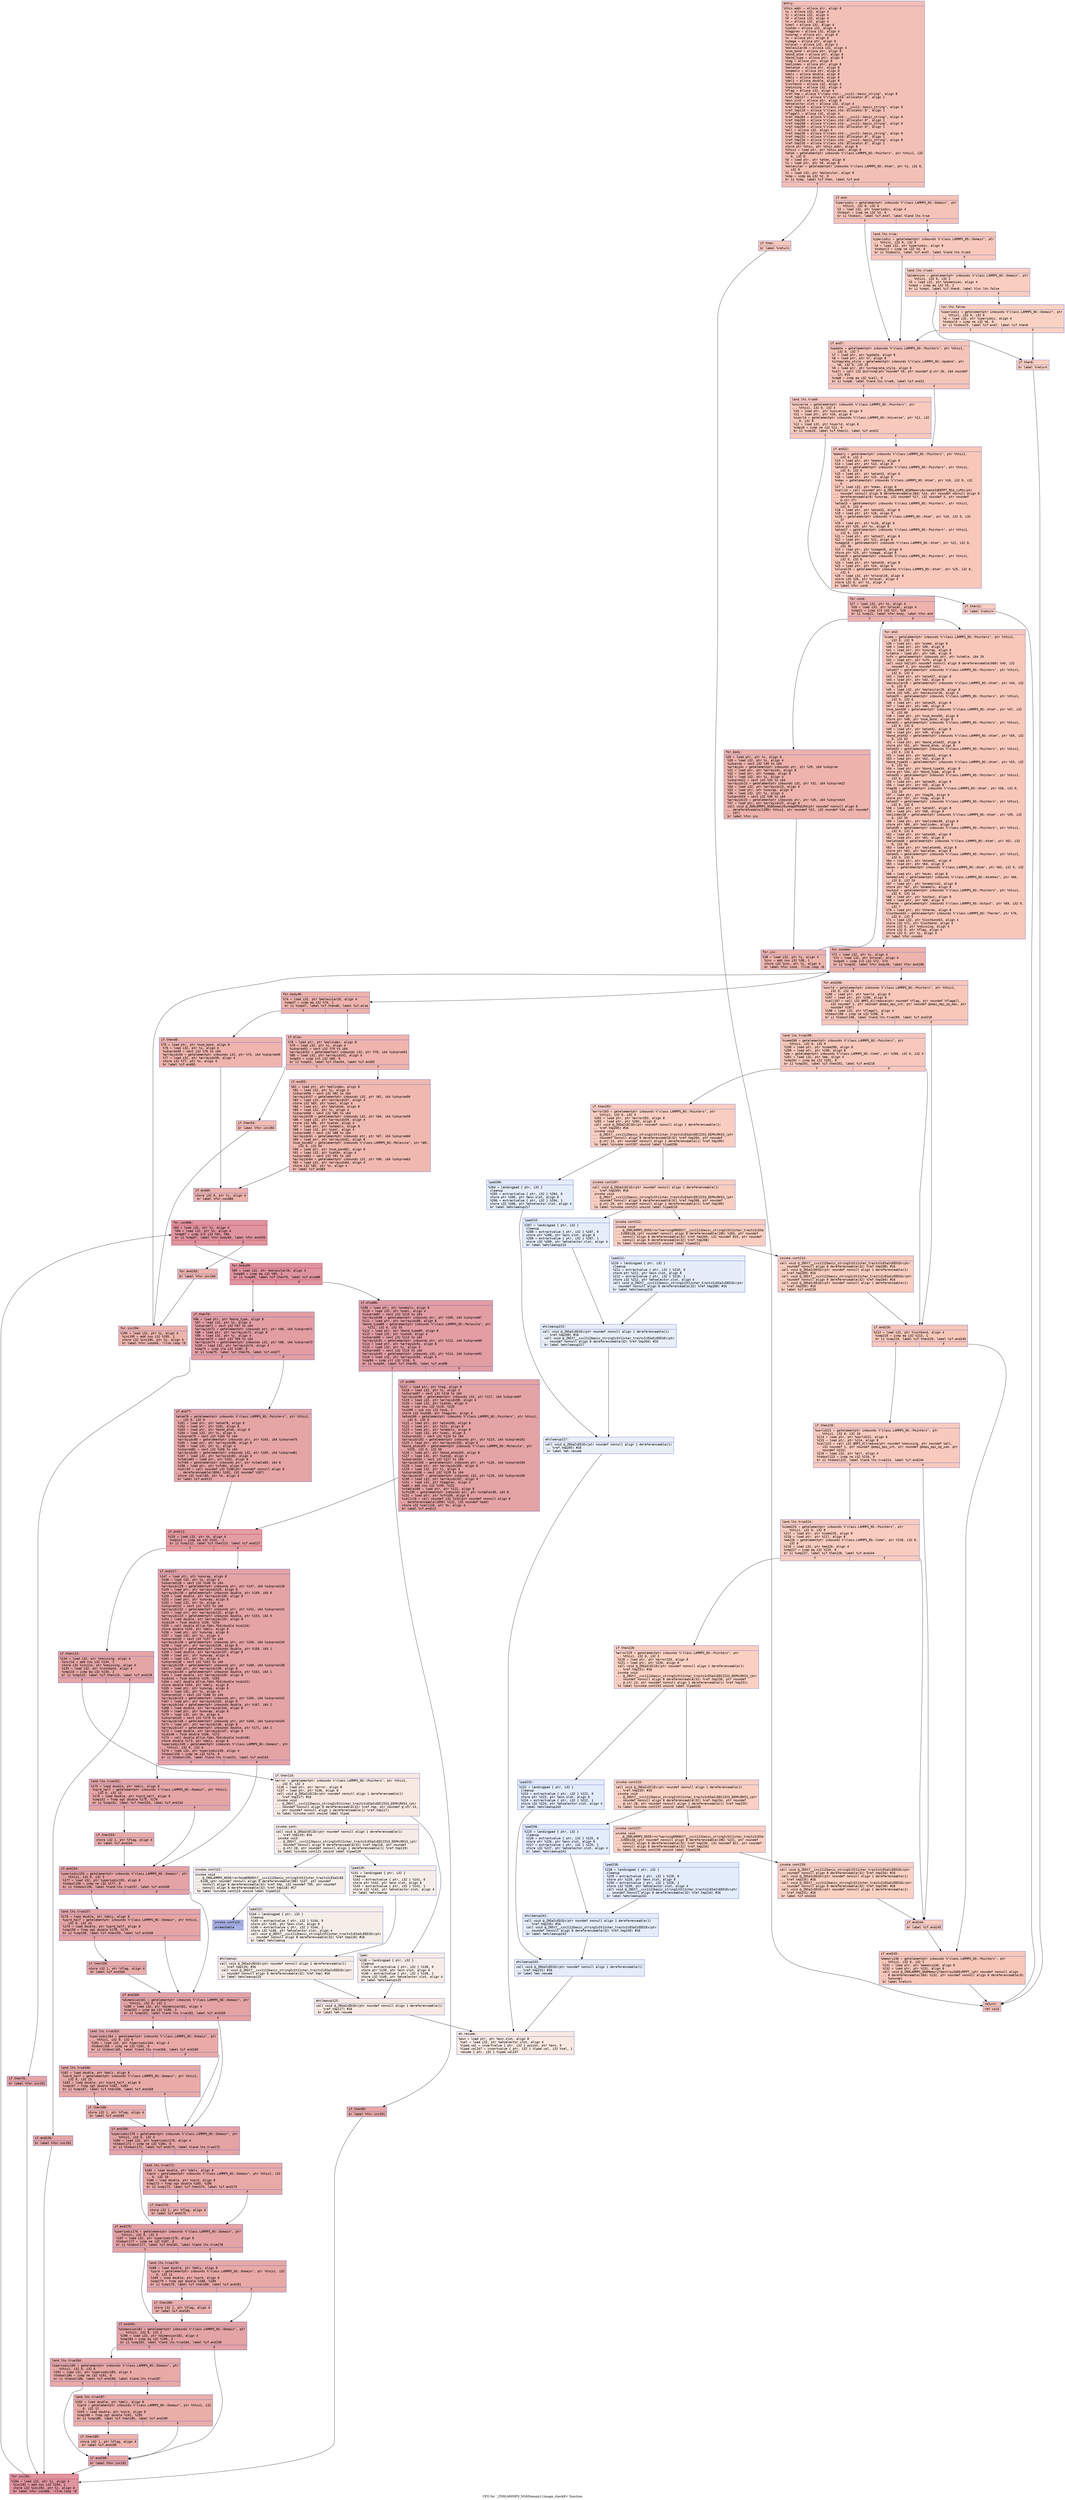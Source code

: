 digraph "CFG for '_ZN9LAMMPS_NS6Domain11image_checkEv' function" {
	label="CFG for '_ZN9LAMMPS_NS6Domain11image_checkEv' function";

	Node0x561837cc51f0 [shape=record,color="#3d50c3ff", style=filled, fillcolor="#e5705870" fontname="Courier",label="{entry:\l|  %this.addr = alloca ptr, align 8\l  %i = alloca i32, align 4\l  %j = alloca i32, align 4\l  %k = alloca i32, align 4\l  %n = alloca i32, align 4\l  %imol = alloca i32, align 4\l  %iatom = alloca i32, align 4\l  %tagprev = alloca i32, align 4\l  %unwrap = alloca ptr, align 8\l  %x = alloca ptr, align 8\l  %image = alloca ptr, align 8\l  %nlocal = alloca i32, align 4\l  %molecular26 = alloca i32, align 4\l  %num_bond = alloca ptr, align 8\l  %bond_atom = alloca ptr, align 8\l  %bond_type = alloca ptr, align 8\l  %tag = alloca ptr, align 8\l  %molindex = alloca ptr, align 8\l  %molatom = alloca ptr, align 8\l  %onemols = alloca ptr, align 8\l  %delx = alloca double, align 8\l  %dely = alloca double, align 8\l  %delz = alloca double, align 8\l  %lostbond = alloca i32, align 4\l  %nmissing = alloca i32, align 4\l  %flag = alloca i32, align 4\l  %ref.tmp = alloca %\"class.std::__cxx11::basic_string\", align 8\l  %ref.tmp117 = alloca %\"class.std::allocator.8\", align 1\l  %exn.slot = alloca ptr, align 8\l  %ehselector.slot = alloca i32, align 4\l  %ref.tmp118 = alloca %\"class.std::__cxx11::basic_string\", align 8\l  %ref.tmp119 = alloca %\"class.std::allocator.8\", align 1\l  %flagall = alloca i32, align 4\l  %ref.tmp204 = alloca %\"class.std::__cxx11::basic_string\", align 8\l  %ref.tmp205 = alloca %\"class.std::allocator.8\", align 1\l  %ref.tmp208 = alloca %\"class.std::__cxx11::basic_string\", align 8\l  %ref.tmp209 = alloca %\"class.std::allocator.8\", align 1\l  %all = alloca i32, align 4\l  %ref.tmp230 = alloca %\"class.std::__cxx11::basic_string\", align 8\l  %ref.tmp231 = alloca %\"class.std::allocator.8\", align 1\l  %ref.tmp234 = alloca %\"class.std::__cxx11::basic_string\", align 8\l  %ref.tmp235 = alloca %\"class.std::allocator.8\", align 1\l  store ptr %this, ptr %this.addr, align 8\l  %this1 = load ptr, ptr %this.addr, align 8\l  %atom = getelementptr inbounds %\"class.LAMMPS_NS::Pointers\", ptr %this1, i32\l... 0, i32 6\l  %0 = load ptr, ptr %atom, align 8\l  %1 = load ptr, ptr %0, align 8\l  %molecular = getelementptr inbounds %\"class.LAMMPS_NS::Atom\", ptr %1, i32 0,\l... i32 8\l  %2 = load i32, ptr %molecular, align 8\l  %cmp = icmp eq i32 %2, 0\l  br i1 %cmp, label %if.then, label %if.end\l|{<s0>T|<s1>F}}"];
	Node0x561837cc51f0:s0 -> Node0x561837cc8000[tooltip="entry -> if.then\nProbability 37.50%" ];
	Node0x561837cc51f0:s1 -> Node0x561837cc6c70[tooltip="entry -> if.end\nProbability 62.50%" ];
	Node0x561837cc8000 [shape=record,color="#3d50c3ff", style=filled, fillcolor="#ec7f6370" fontname="Courier",label="{if.then:\l|  br label %return\l}"];
	Node0x561837cc8000 -> Node0x561837cc6d90[tooltip="if.then -> return\nProbability 100.00%" ];
	Node0x561837cc6c70 [shape=record,color="#3d50c3ff", style=filled, fillcolor="#e97a5f70" fontname="Courier",label="{if.end:\l|  %xperiodic = getelementptr inbounds %\"class.LAMMPS_NS::Domain\", ptr\l... %this1, i32 0, i32 4\l  %3 = load i32, ptr %xperiodic, align 4\l  %tobool = icmp ne i32 %3, 0\l  br i1 %tobool, label %if.end7, label %land.lhs.true\l|{<s0>T|<s1>F}}"];
	Node0x561837cc6c70:s0 -> Node0x561837cc87a0[tooltip="if.end -> if.end7\nProbability 62.50%" ];
	Node0x561837cc6c70:s1 -> Node0x561837cc8810[tooltip="if.end -> land.lhs.true\nProbability 37.50%" ];
	Node0x561837cc8810 [shape=record,color="#3d50c3ff", style=filled, fillcolor="#ed836670" fontname="Courier",label="{land.lhs.true:\l|  %yperiodic = getelementptr inbounds %\"class.LAMMPS_NS::Domain\", ptr\l... %this1, i32 0, i32 5\l  %4 = load i32, ptr %yperiodic, align 8\l  %tobool2 = icmp ne i32 %4, 0\l  br i1 %tobool2, label %if.end7, label %land.lhs.true3\l|{<s0>T|<s1>F}}"];
	Node0x561837cc8810:s0 -> Node0x561837cc87a0[tooltip="land.lhs.true -> if.end7\nProbability 62.50%" ];
	Node0x561837cc8810:s1 -> Node0x561837cc8b60[tooltip="land.lhs.true -> land.lhs.true3\nProbability 37.50%" ];
	Node0x561837cc8b60 [shape=record,color="#3d50c3ff", style=filled, fillcolor="#f2907270" fontname="Courier",label="{land.lhs.true3:\l|  %dimension = getelementptr inbounds %\"class.LAMMPS_NS::Domain\", ptr\l... %this1, i32 0, i32 2\l  %5 = load i32, ptr %dimension, align 4\l  %cmp4 = icmp eq i32 %5, 2\l  br i1 %cmp4, label %if.then6, label %lor.lhs.false\l|{<s0>T|<s1>F}}"];
	Node0x561837cc8b60:s0 -> Node0x561837cc8eb0[tooltip="land.lhs.true3 -> if.then6\nProbability 50.00%" ];
	Node0x561837cc8b60:s1 -> Node0x561837cc8f30[tooltip="land.lhs.true3 -> lor.lhs.false\nProbability 50.00%" ];
	Node0x561837cc8f30 [shape=record,color="#3d50c3ff", style=filled, fillcolor="#f4987a70" fontname="Courier",label="{lor.lhs.false:\l|  %zperiodic = getelementptr inbounds %\"class.LAMMPS_NS::Domain\", ptr\l... %this1, i32 0, i32 6\l  %6 = load i32, ptr %zperiodic, align 4\l  %tobool5 = icmp ne i32 %6, 0\l  br i1 %tobool5, label %if.end7, label %if.then6\l|{<s0>T|<s1>F}}"];
	Node0x561837cc8f30:s0 -> Node0x561837cc87a0[tooltip="lor.lhs.false -> if.end7\nProbability 62.50%" ];
	Node0x561837cc8f30:s1 -> Node0x561837cc8eb0[tooltip="lor.lhs.false -> if.then6\nProbability 37.50%" ];
	Node0x561837cc8eb0 [shape=record,color="#3d50c3ff", style=filled, fillcolor="#f3947570" fontname="Courier",label="{if.then6:\l|  br label %return\l}"];
	Node0x561837cc8eb0 -> Node0x561837cc6d90[tooltip="if.then6 -> return\nProbability 100.00%" ];
	Node0x561837cc87a0 [shape=record,color="#3d50c3ff", style=filled, fillcolor="#e97a5f70" fontname="Courier",label="{if.end7:\l|  %update = getelementptr inbounds %\"class.LAMMPS_NS::Pointers\", ptr %this1,\l... i32 0, i32 7\l  %7 = load ptr, ptr %update, align 8\l  %8 = load ptr, ptr %7, align 8\l  %integrate_style = getelementptr inbounds %\"class.LAMMPS_NS::Update\", ptr\l... %8, i32 0, i32 25\l  %9 = load ptr, ptr %integrate_style, align 8\l  %call = call i32 @strncmp(ptr noundef %9, ptr noundef @.str.26, i64 noundef\l... 12) #15\l  %cmp8 = icmp eq i32 %call, 0\l  br i1 %cmp8, label %land.lhs.true9, label %if.end12\l|{<s0>T|<s1>F}}"];
	Node0x561837cc87a0:s0 -> Node0x561837cc9910[tooltip="if.end7 -> land.lhs.true9\nProbability 37.50%" ];
	Node0x561837cc87a0:s1 -> Node0x561837cc9960[tooltip="if.end7 -> if.end12\nProbability 62.50%" ];
	Node0x561837cc9910 [shape=record,color="#3d50c3ff", style=filled, fillcolor="#ef886b70" fontname="Courier",label="{land.lhs.true9:\l|  %universe = getelementptr inbounds %\"class.LAMMPS_NS::Pointers\", ptr\l... %this1, i32 0, i32 4\l  %10 = load ptr, ptr %universe, align 8\l  %11 = load ptr, ptr %10, align 8\l  %iworld = getelementptr inbounds %\"class.LAMMPS_NS::Universe\", ptr %11, i32\l... 0, i32 8\l  %12 = load i32, ptr %iworld, align 8\l  %cmp10 = icmp ne i32 %12, 0\l  br i1 %cmp10, label %if.then11, label %if.end12\l|{<s0>T|<s1>F}}"];
	Node0x561837cc9910:s0 -> Node0x561837cc9e90[tooltip="land.lhs.true9 -> if.then11\nProbability 62.50%" ];
	Node0x561837cc9910:s1 -> Node0x561837cc9960[tooltip="land.lhs.true9 -> if.end12\nProbability 37.50%" ];
	Node0x561837cc9e90 [shape=record,color="#3d50c3ff", style=filled, fillcolor="#f08b6e70" fontname="Courier",label="{if.then11:\l|  br label %return\l}"];
	Node0x561837cc9e90 -> Node0x561837cc6d90[tooltip="if.then11 -> return\nProbability 100.00%" ];
	Node0x561837cc9960 [shape=record,color="#3d50c3ff", style=filled, fillcolor="#ec7f6370" fontname="Courier",label="{if.end12:\l|  %memory = getelementptr inbounds %\"class.LAMMPS_NS::Pointers\", ptr %this1,\l... i32 0, i32 2\l  %13 = load ptr, ptr %memory, align 8\l  %14 = load ptr, ptr %13, align 8\l  %atom13 = getelementptr inbounds %\"class.LAMMPS_NS::Pointers\", ptr %this1,\l... i32 0, i32 6\l  %15 = load ptr, ptr %atom13, align 8\l  %16 = load ptr, ptr %15, align 8\l  %nmax = getelementptr inbounds %\"class.LAMMPS_NS::Atom\", ptr %16, i32 0, i32\l... 6\l  %17 = load i32, ptr %nmax, align 8\l  %call14 = call noundef ptr @_ZN9LAMMPS_NS6Memory6createIdEEPPT_RS4_iiPKc(ptr\l... noundef nonnull align 8 dereferenceable(184) %14, ptr noundef nonnull align 8\l... dereferenceable(8) %unwrap, i32 noundef %17, i32 noundef 3, ptr noundef\l... @.str.27)\l  %atom15 = getelementptr inbounds %\"class.LAMMPS_NS::Pointers\", ptr %this1,\l... i32 0, i32 6\l  %18 = load ptr, ptr %atom15, align 8\l  %19 = load ptr, ptr %18, align 8\l  %x16 = getelementptr inbounds %\"class.LAMMPS_NS::Atom\", ptr %19, i32 0, i32\l... 37\l  %20 = load ptr, ptr %x16, align 8\l  store ptr %20, ptr %x, align 8\l  %atom17 = getelementptr inbounds %\"class.LAMMPS_NS::Pointers\", ptr %this1,\l... i32 0, i32 6\l  %21 = load ptr, ptr %atom17, align 8\l  %22 = load ptr, ptr %21, align 8\l  %image18 = getelementptr inbounds %\"class.LAMMPS_NS::Atom\", ptr %22, i32 0,\l... i32 36\l  %23 = load ptr, ptr %image18, align 8\l  store ptr %23, ptr %image, align 8\l  %atom19 = getelementptr inbounds %\"class.LAMMPS_NS::Pointers\", ptr %this1,\l... i32 0, i32 6\l  %24 = load ptr, ptr %atom19, align 8\l  %25 = load ptr, ptr %24, align 8\l  %nlocal20 = getelementptr inbounds %\"class.LAMMPS_NS::Atom\", ptr %25, i32 0,\l... i32 4\l  %26 = load i32, ptr %nlocal20, align 8\l  store i32 %26, ptr %nlocal, align 4\l  store i32 0, ptr %i, align 4\l  br label %for.cond\l}"];
	Node0x561837cc9960 -> Node0x561837ccb430[tooltip="if.end12 -> for.cond\nProbability 100.00%" ];
	Node0x561837ccb430 [shape=record,color="#3d50c3ff", style=filled, fillcolor="#d6524470" fontname="Courier",label="{for.cond:\l|  %27 = load i32, ptr %i, align 4\l  %28 = load i32, ptr %nlocal, align 4\l  %cmp21 = icmp slt i32 %27, %28\l  br i1 %cmp21, label %for.body, label %for.end\l|{<s0>T|<s1>F}}"];
	Node0x561837ccb430:s0 -> Node0x561837ccb6d0[tooltip="for.cond -> for.body\nProbability 96.88%" ];
	Node0x561837ccb430:s1 -> Node0x561837ccb750[tooltip="for.cond -> for.end\nProbability 3.12%" ];
	Node0x561837ccb6d0 [shape=record,color="#3d50c3ff", style=filled, fillcolor="#d6524470" fontname="Courier",label="{for.body:\l|  %29 = load ptr, ptr %x, align 8\l  %30 = load i32, ptr %i, align 4\l  %idxprom = sext i32 %30 to i64\l  %arrayidx = getelementptr inbounds ptr, ptr %29, i64 %idxprom\l  %31 = load ptr, ptr %arrayidx, align 8\l  %32 = load ptr, ptr %image, align 8\l  %33 = load i32, ptr %i, align 4\l  %idxprom22 = sext i32 %33 to i64\l  %arrayidx23 = getelementptr inbounds i32, ptr %32, i64 %idxprom22\l  %34 = load i32, ptr %arrayidx23, align 4\l  %35 = load ptr, ptr %unwrap, align 8\l  %36 = load i32, ptr %i, align 4\l  %idxprom24 = sext i32 %36 to i64\l  %arrayidx25 = getelementptr inbounds ptr, ptr %35, i64 %idxprom24\l  %37 = load ptr, ptr %arrayidx25, align 8\l  call void @_ZN9LAMMPS_NS6Domain5unmapEPKdiPd(ptr noundef nonnull align 8\l... dereferenceable(1200) %this1, ptr noundef %31, i32 noundef %34, ptr noundef\l... %37)\l  br label %for.inc\l}"];
	Node0x561837ccb6d0 -> Node0x561837ccc3a0[tooltip="for.body -> for.inc\nProbability 100.00%" ];
	Node0x561837ccc3a0 [shape=record,color="#3d50c3ff", style=filled, fillcolor="#d6524470" fontname="Courier",label="{for.inc:\l|  %38 = load i32, ptr %i, align 4\l  %inc = add nsw i32 %38, 1\l  store i32 %inc, ptr %i, align 4\l  br label %for.cond, !llvm.loop !6\l}"];
	Node0x561837ccc3a0 -> Node0x561837ccb430[tooltip="for.inc -> for.cond\nProbability 100.00%" ];
	Node0x561837ccb750 [shape=record,color="#3d50c3ff", style=filled, fillcolor="#ec7f6370" fontname="Courier",label="{for.end:\l|  %comm = getelementptr inbounds %\"class.LAMMPS_NS::Pointers\", ptr %this1,\l... i32 0, i32 9\l  %39 = load ptr, ptr %comm, align 8\l  %40 = load ptr, ptr %39, align 8\l  %41 = load ptr, ptr %unwrap, align 8\l  %vtable = load ptr, ptr %40, align 8\l  %vfn = getelementptr inbounds ptr, ptr %vtable, i64 20\l  %42 = load ptr, ptr %vfn, align 8\l  call void %42(ptr noundef nonnull align 8 dereferenceable(600) %40, i32\l... noundef 3, ptr noundef %41)\l  %atom27 = getelementptr inbounds %\"class.LAMMPS_NS::Pointers\", ptr %this1,\l... i32 0, i32 6\l  %43 = load ptr, ptr %atom27, align 8\l  %44 = load ptr, ptr %43, align 8\l  %molecular28 = getelementptr inbounds %\"class.LAMMPS_NS::Atom\", ptr %44, i32\l... 0, i32 8\l  %45 = load i32, ptr %molecular28, align 8\l  store i32 %45, ptr %molecular26, align 4\l  %atom29 = getelementptr inbounds %\"class.LAMMPS_NS::Pointers\", ptr %this1,\l... i32 0, i32 6\l  %46 = load ptr, ptr %atom29, align 8\l  %47 = load ptr, ptr %46, align 8\l  %num_bond30 = getelementptr inbounds %\"class.LAMMPS_NS::Atom\", ptr %47, i32\l... 0, i32 60\l  %48 = load ptr, ptr %num_bond30, align 8\l  store ptr %48, ptr %num_bond, align 8\l  %atom31 = getelementptr inbounds %\"class.LAMMPS_NS::Pointers\", ptr %this1,\l... i32 0, i32 6\l  %49 = load ptr, ptr %atom31, align 8\l  %50 = load ptr, ptr %49, align 8\l  %bond_atom32 = getelementptr inbounds %\"class.LAMMPS_NS::Atom\", ptr %50, i32\l... 0, i32 62\l  %51 = load ptr, ptr %bond_atom32, align 8\l  store ptr %51, ptr %bond_atom, align 8\l  %atom33 = getelementptr inbounds %\"class.LAMMPS_NS::Pointers\", ptr %this1,\l... i32 0, i32 6\l  %52 = load ptr, ptr %atom33, align 8\l  %53 = load ptr, ptr %52, align 8\l  %bond_type34 = getelementptr inbounds %\"class.LAMMPS_NS::Atom\", ptr %53, i32\l... 0, i32 61\l  %54 = load ptr, ptr %bond_type34, align 8\l  store ptr %54, ptr %bond_type, align 8\l  %atom35 = getelementptr inbounds %\"class.LAMMPS_NS::Pointers\", ptr %this1,\l... i32 0, i32 6\l  %55 = load ptr, ptr %atom35, align 8\l  %56 = load ptr, ptr %55, align 8\l  %tag36 = getelementptr inbounds %\"class.LAMMPS_NS::Atom\", ptr %56, i32 0,\l... i32 33\l  %57 = load ptr, ptr %tag36, align 8\l  store ptr %57, ptr %tag, align 8\l  %atom37 = getelementptr inbounds %\"class.LAMMPS_NS::Pointers\", ptr %this1,\l... i32 0, i32 6\l  %58 = load ptr, ptr %atom37, align 8\l  %59 = load ptr, ptr %58, align 8\l  %molindex38 = getelementptr inbounds %\"class.LAMMPS_NS::Atom\", ptr %59, i32\l... 0, i32 55\l  %60 = load ptr, ptr %molindex38, align 8\l  store ptr %60, ptr %molindex, align 8\l  %atom39 = getelementptr inbounds %\"class.LAMMPS_NS::Pointers\", ptr %this1,\l... i32 0, i32 6\l  %61 = load ptr, ptr %atom39, align 8\l  %62 = load ptr, ptr %61, align 8\l  %molatom40 = getelementptr inbounds %\"class.LAMMPS_NS::Atom\", ptr %62, i32\l... 0, i32 56\l  %63 = load ptr, ptr %molatom40, align 8\l  store ptr %63, ptr %molatom, align 8\l  %atom41 = getelementptr inbounds %\"class.LAMMPS_NS::Pointers\", ptr %this1,\l... i32 0, i32 6\l  %64 = load ptr, ptr %atom41, align 8\l  %65 = load ptr, ptr %64, align 8\l  %avec = getelementptr inbounds %\"class.LAMMPS_NS::Atom\", ptr %65, i32 0, i32\l... 2\l  %66 = load ptr, ptr %avec, align 8\l  %onemols42 = getelementptr inbounds %\"class.LAMMPS_NS::AtomVec\", ptr %66,\l... i32 0, i32 24\l  %67 = load ptr, ptr %onemols42, align 8\l  store ptr %67, ptr %onemols, align 8\l  %output = getelementptr inbounds %\"class.LAMMPS_NS::Pointers\", ptr %this1,\l... i32 0, i32 14\l  %68 = load ptr, ptr %output, align 8\l  %69 = load ptr, ptr %68, align 8\l  %thermo = getelementptr inbounds %\"class.LAMMPS_NS::Output\", ptr %69, i32 0,\l... i32 7\l  %70 = load ptr, ptr %thermo, align 8\l  %lostbond43 = getelementptr inbounds %\"class.LAMMPS_NS::Thermo\", ptr %70,\l... i32 0, i32 5\l  %71 = load i32, ptr %lostbond43, align 4\l  store i32 %71, ptr %lostbond, align 4\l  store i32 0, ptr %nmissing, align 4\l  store i32 0, ptr %flag, align 4\l  store i32 0, ptr %i, align 4\l  br label %for.cond44\l}"];
	Node0x561837ccb750 -> Node0x561837cd0360[tooltip="for.end -> for.cond44\nProbability 100.00%" ];
	Node0x561837cd0360 [shape=record,color="#3d50c3ff", style=filled, fillcolor="#d6524470" fontname="Courier",label="{for.cond44:\l|  %72 = load i32, ptr %i, align 4\l  %73 = load i32, ptr %nlocal, align 4\l  %cmp45 = icmp slt i32 %72, %73\l  br i1 %cmp45, label %for.body46, label %for.end196\l|{<s0>T|<s1>F}}"];
	Node0x561837cd0360:s0 -> Node0x561837cd0600[tooltip="for.cond44 -> for.body46\nProbability 96.88%" ];
	Node0x561837cd0360:s1 -> Node0x561837cd0680[tooltip="for.cond44 -> for.end196\nProbability 3.12%" ];
	Node0x561837cd0600 [shape=record,color="#3d50c3ff", style=filled, fillcolor="#d6524470" fontname="Courier",label="{for.body46:\l|  %74 = load i32, ptr %molecular26, align 4\l  %cmp47 = icmp eq i32 %74, 1\l  br i1 %cmp47, label %if.then48, label %if.else\l|{<s0>T|<s1>F}}"];
	Node0x561837cd0600:s0 -> Node0x561837cd0940[tooltip="for.body46 -> if.then48\nProbability 50.00%" ];
	Node0x561837cd0600:s1 -> Node0x561837cd09c0[tooltip="for.body46 -> if.else\nProbability 50.00%" ];
	Node0x561837cd0940 [shape=record,color="#3d50c3ff", style=filled, fillcolor="#d8564670" fontname="Courier",label="{if.then48:\l|  %75 = load ptr, ptr %num_bond, align 8\l  %76 = load i32, ptr %i, align 4\l  %idxprom49 = sext i32 %76 to i64\l  %arrayidx50 = getelementptr inbounds i32, ptr %75, i64 %idxprom49\l  %77 = load i32, ptr %arrayidx50, align 4\l  store i32 %77, ptr %n, align 4\l  br label %if.end65\l}"];
	Node0x561837cd0940 -> Node0x561837cd0ed0[tooltip="if.then48 -> if.end65\nProbability 100.00%" ];
	Node0x561837cd09c0 [shape=record,color="#3d50c3ff", style=filled, fillcolor="#d8564670" fontname="Courier",label="{if.else:\l|  %78 = load ptr, ptr %molindex, align 8\l  %79 = load i32, ptr %i, align 4\l  %idxprom51 = sext i32 %79 to i64\l  %arrayidx52 = getelementptr inbounds i32, ptr %78, i64 %idxprom51\l  %80 = load i32, ptr %arrayidx52, align 4\l  %cmp53 = icmp slt i32 %80, 0\l  br i1 %cmp53, label %if.then54, label %if.end55\l|{<s0>T|<s1>F}}"];
	Node0x561837cd09c0:s0 -> Node0x561837cd1360[tooltip="if.else -> if.then54\nProbability 37.50%" ];
	Node0x561837cd09c0:s1 -> Node0x561837cd13e0[tooltip="if.else -> if.end55\nProbability 62.50%" ];
	Node0x561837cd1360 [shape=record,color="#3d50c3ff", style=filled, fillcolor="#e1675170" fontname="Courier",label="{if.then54:\l|  br label %for.inc194\l}"];
	Node0x561837cd1360 -> Node0x561837cd1570[tooltip="if.then54 -> for.inc194\nProbability 100.00%" ];
	Node0x561837cd13e0 [shape=record,color="#3d50c3ff", style=filled, fillcolor="#de614d70" fontname="Courier",label="{if.end55:\l|  %81 = load ptr, ptr %molindex, align 8\l  %82 = load i32, ptr %i, align 4\l  %idxprom56 = sext i32 %82 to i64\l  %arrayidx57 = getelementptr inbounds i32, ptr %81, i64 %idxprom56\l  %83 = load i32, ptr %arrayidx57, align 4\l  store i32 %83, ptr %imol, align 4\l  %84 = load ptr, ptr %molatom, align 8\l  %85 = load i32, ptr %i, align 4\l  %idxprom58 = sext i32 %85 to i64\l  %arrayidx59 = getelementptr inbounds i32, ptr %84, i64 %idxprom58\l  %86 = load i32, ptr %arrayidx59, align 4\l  store i32 %86, ptr %iatom, align 4\l  %87 = load ptr, ptr %onemols, align 8\l  %88 = load i32, ptr %imol, align 4\l  %idxprom60 = sext i32 %88 to i64\l  %arrayidx61 = getelementptr inbounds ptr, ptr %87, i64 %idxprom60\l  %89 = load ptr, ptr %arrayidx61, align 8\l  %num_bond62 = getelementptr inbounds %\"class.LAMMPS_NS::Molecule\", ptr %89,\l... i32 0, i32 54\l  %90 = load ptr, ptr %num_bond62, align 8\l  %91 = load i32, ptr %iatom, align 4\l  %idxprom63 = sext i32 %91 to i64\l  %arrayidx64 = getelementptr inbounds i32, ptr %90, i64 %idxprom63\l  %92 = load i32, ptr %arrayidx64, align 4\l  store i32 %92, ptr %n, align 4\l  br label %if.end65\l}"];
	Node0x561837cd13e0 -> Node0x561837cd0ed0[tooltip="if.end55 -> if.end65\nProbability 100.00%" ];
	Node0x561837cd0ed0 [shape=record,color="#3d50c3ff", style=filled, fillcolor="#d6524470" fontname="Courier",label="{if.end65:\l|  store i32 0, ptr %j, align 4\l  br label %for.cond66\l}"];
	Node0x561837cd0ed0 -> Node0x561837cd2600[tooltip="if.end65 -> for.cond66\nProbability 100.00%" ];
	Node0x561837cd2600 [shape=record,color="#b70d28ff", style=filled, fillcolor="#b70d2870" fontname="Courier",label="{for.cond66:\l|  %93 = load i32, ptr %j, align 4\l  %94 = load i32, ptr %n, align 4\l  %cmp67 = icmp slt i32 %93, %94\l  br i1 %cmp67, label %for.body68, label %for.end193\l|{<s0>T|<s1>F}}"];
	Node0x561837cd2600:s0 -> Node0x561837cd28a0[tooltip="for.cond66 -> for.body68\nProbability 96.88%" ];
	Node0x561837cd2600:s1 -> Node0x561837cd2920[tooltip="for.cond66 -> for.end193\nProbability 3.12%" ];
	Node0x561837cd28a0 [shape=record,color="#b70d28ff", style=filled, fillcolor="#b70d2870" fontname="Courier",label="{for.body68:\l|  %95 = load i32, ptr %molecular26, align 4\l  %cmp69 = icmp eq i32 %95, 1\l  br i1 %cmp69, label %if.then70, label %if.else86\l|{<s0>T|<s1>F}}"];
	Node0x561837cd28a0:s0 -> Node0x561837ccd940[tooltip="for.body68 -> if.then70\nProbability 50.00%" ];
	Node0x561837cd28a0:s1 -> Node0x561837ccd9c0[tooltip="for.body68 -> if.else86\nProbability 50.00%" ];
	Node0x561837ccd940 [shape=record,color="#3d50c3ff", style=filled, fillcolor="#be242e70" fontname="Courier",label="{if.then70:\l|  %96 = load ptr, ptr %bond_type, align 8\l  %97 = load i32, ptr %i, align 4\l  %idxprom71 = sext i32 %97 to i64\l  %arrayidx72 = getelementptr inbounds ptr, ptr %96, i64 %idxprom71\l  %98 = load ptr, ptr %arrayidx72, align 8\l  %99 = load i32, ptr %j, align 4\l  %idxprom73 = sext i32 %99 to i64\l  %arrayidx74 = getelementptr inbounds i32, ptr %98, i64 %idxprom73\l  %100 = load i32, ptr %arrayidx74, align 4\l  %cmp75 = icmp sle i32 %100, 0\l  br i1 %cmp75, label %if.then76, label %if.end77\l|{<s0>T|<s1>F}}"];
	Node0x561837ccd940:s0 -> Node0x561837cce050[tooltip="if.then70 -> if.then76\nProbability 50.00%" ];
	Node0x561837ccd940:s1 -> Node0x561837cd3c20[tooltip="if.then70 -> if.end77\nProbability 50.00%" ];
	Node0x561837cce050 [shape=record,color="#3d50c3ff", style=filled, fillcolor="#c5333470" fontname="Courier",label="{if.then76:\l|  br label %for.inc191\l}"];
	Node0x561837cce050 -> Node0x561837cd3db0[tooltip="if.then76 -> for.inc191\nProbability 100.00%" ];
	Node0x561837cd3c20 [shape=record,color="#3d50c3ff", style=filled, fillcolor="#c5333470" fontname="Courier",label="{if.end77:\l|  %atom78 = getelementptr inbounds %\"class.LAMMPS_NS::Pointers\", ptr %this1,\l... i32 0, i32 6\l  %101 = load ptr, ptr %atom78, align 8\l  %102 = load ptr, ptr %101, align 8\l  %103 = load ptr, ptr %bond_atom, align 8\l  %104 = load i32, ptr %i, align 4\l  %idxprom79 = sext i32 %104 to i64\l  %arrayidx80 = getelementptr inbounds ptr, ptr %103, i64 %idxprom79\l  %105 = load ptr, ptr %arrayidx80, align 8\l  %106 = load i32, ptr %j, align 4\l  %idxprom81 = sext i32 %106 to i64\l  %arrayidx82 = getelementptr inbounds i32, ptr %105, i64 %idxprom81\l  %107 = load i32, ptr %arrayidx82, align 4\l  %vtable83 = load ptr, ptr %102, align 8\l  %vfn84 = getelementptr inbounds ptr, ptr %vtable83, i64 8\l  %108 = load ptr, ptr %vfn84, align 8\l  %call85 = call noundef i32 %108(ptr noundef nonnull align 8\l... dereferenceable(1856) %102, i32 noundef %107)\l  store i32 %call85, ptr %k, align 4\l  br label %if.end111\l}"];
	Node0x561837cd3c20 -> Node0x561837cd49c0[tooltip="if.end77 -> if.end111\nProbability 100.00%" ];
	Node0x561837ccd9c0 [shape=record,color="#3d50c3ff", style=filled, fillcolor="#be242e70" fontname="Courier",label="{if.else86:\l|  %109 = load ptr, ptr %onemols, align 8\l  %110 = load i32, ptr %imol, align 4\l  %idxprom87 = sext i32 %110 to i64\l  %arrayidx88 = getelementptr inbounds ptr, ptr %109, i64 %idxprom87\l  %111 = load ptr, ptr %arrayidx88, align 8\l  %bond_type89 = getelementptr inbounds %\"class.LAMMPS_NS::Molecule\", ptr\l... %111, i32 0, i32 55\l  %112 = load ptr, ptr %bond_type89, align 8\l  %113 = load i32, ptr %iatom, align 4\l  %idxprom90 = sext i32 %113 to i64\l  %arrayidx91 = getelementptr inbounds ptr, ptr %112, i64 %idxprom90\l  %114 = load ptr, ptr %arrayidx91, align 8\l  %115 = load i32, ptr %j, align 4\l  %idxprom92 = sext i32 %115 to i64\l  %arrayidx93 = getelementptr inbounds i32, ptr %114, i64 %idxprom92\l  %116 = load i32, ptr %arrayidx93, align 4\l  %cmp94 = icmp slt i32 %116, 0\l  br i1 %cmp94, label %if.then95, label %if.end96\l|{<s0>T|<s1>F}}"];
	Node0x561837ccd9c0:s0 -> Node0x561837cd54e0[tooltip="if.else86 -> if.then95\nProbability 37.50%" ];
	Node0x561837ccd9c0:s1 -> Node0x561837cd5560[tooltip="if.else86 -> if.end96\nProbability 62.50%" ];
	Node0x561837cd54e0 [shape=record,color="#3d50c3ff", style=filled, fillcolor="#ca3b3770" fontname="Courier",label="{if.then95:\l|  br label %for.inc191\l}"];
	Node0x561837cd54e0 -> Node0x561837cd3db0[tooltip="if.then95 -> for.inc191\nProbability 100.00%" ];
	Node0x561837cd5560 [shape=record,color="#3d50c3ff", style=filled, fillcolor="#c32e3170" fontname="Courier",label="{if.end96:\l|  %117 = load ptr, ptr %tag, align 8\l  %118 = load i32, ptr %i, align 4\l  %idxprom97 = sext i32 %118 to i64\l  %arrayidx98 = getelementptr inbounds i32, ptr %117, i64 %idxprom97\l  %119 = load i32, ptr %arrayidx98, align 4\l  %120 = load i32, ptr %iatom, align 4\l  %sub = sub nsw i32 %119, %120\l  %sub99 = sub nsw i32 %sub, 1\l  store i32 %sub99, ptr %tagprev, align 4\l  %atom100 = getelementptr inbounds %\"class.LAMMPS_NS::Pointers\", ptr %this1,\l... i32 0, i32 6\l  %121 = load ptr, ptr %atom100, align 8\l  %122 = load ptr, ptr %121, align 8\l  %123 = load ptr, ptr %onemols, align 8\l  %124 = load i32, ptr %imol, align 4\l  %idxprom101 = sext i32 %124 to i64\l  %arrayidx102 = getelementptr inbounds ptr, ptr %123, i64 %idxprom101\l  %125 = load ptr, ptr %arrayidx102, align 8\l  %bond_atom103 = getelementptr inbounds %\"class.LAMMPS_NS::Molecule\", ptr\l... %125, i32 0, i32 56\l  %126 = load ptr, ptr %bond_atom103, align 8\l  %127 = load i32, ptr %iatom, align 4\l  %idxprom104 = sext i32 %127 to i64\l  %arrayidx105 = getelementptr inbounds ptr, ptr %126, i64 %idxprom104\l  %128 = load ptr, ptr %arrayidx105, align 8\l  %129 = load i32, ptr %j, align 4\l  %idxprom106 = sext i32 %129 to i64\l  %arrayidx107 = getelementptr inbounds i32, ptr %128, i64 %idxprom106\l  %130 = load i32, ptr %arrayidx107, align 4\l  %131 = load i32, ptr %tagprev, align 4\l  %add = add nsw i32 %130, %131\l  %vtable108 = load ptr, ptr %122, align 8\l  %vfn109 = getelementptr inbounds ptr, ptr %vtable108, i64 8\l  %132 = load ptr, ptr %vfn109, align 8\l  %call110 = call noundef i32 %132(ptr noundef nonnull align 8\l... dereferenceable(1856) %122, i32 noundef %add)\l  store i32 %call110, ptr %k, align 4\l  br label %if.end111\l}"];
	Node0x561837cd5560 -> Node0x561837cd49c0[tooltip="if.end96 -> if.end111\nProbability 100.00%" ];
	Node0x561837cd49c0 [shape=record,color="#b70d28ff", style=filled, fillcolor="#be242e70" fontname="Courier",label="{if.end111:\l|  %133 = load i32, ptr %k, align 4\l  %cmp112 = icmp eq i32 %133, -1\l  br i1 %cmp112, label %if.then113, label %if.end127\l|{<s0>T|<s1>F}}"];
	Node0x561837cd49c0:s0 -> Node0x561837ccccc0[tooltip="if.end111 -> if.then113\nProbability 37.50%" ];
	Node0x561837cd49c0:s1 -> Node0x561837cccd40[tooltip="if.end111 -> if.end127\nProbability 62.50%" ];
	Node0x561837ccccc0 [shape=record,color="#3d50c3ff", style=filled, fillcolor="#c5333470" fontname="Courier",label="{if.then113:\l|  %134 = load i32, ptr %nmissing, align 4\l  %inc114 = add nsw i32 %134, 1\l  store i32 %inc114, ptr %nmissing, align 4\l  %135 = load i32, ptr %lostbond, align 4\l  %cmp115 = icmp eq i32 %135, 2\l  br i1 %cmp115, label %if.then116, label %if.end126\l|{<s0>T|<s1>F}}"];
	Node0x561837ccccc0:s0 -> Node0x561837ccd170[tooltip="if.then113 -> if.then116\nProbability 0.00%" ];
	Node0x561837ccccc0:s1 -> Node0x561837ccd1f0[tooltip="if.then113 -> if.end126\nProbability 100.00%" ];
	Node0x561837ccd170 [shape=record,color="#3d50c3ff", style=filled, fillcolor="#efcebd70" fontname="Courier",label="{if.then116:\l|  %error = getelementptr inbounds %\"class.LAMMPS_NS::Pointers\", ptr %this1,\l... i32 0, i32 3\l  %136 = load ptr, ptr %error, align 8\l  %137 = load ptr, ptr %136, align 8\l  call void @_ZNSaIcEC1Ev(ptr noundef nonnull align 1 dereferenceable(1)\l... %ref.tmp117) #16\l  invoke void\l... @_ZNSt7__cxx1112basic_stringIcSt11char_traitsIcESaIcEEC2IS3_EEPKcRKS3_(ptr\l... noundef nonnull align 8 dereferenceable(32) %ref.tmp, ptr noundef @.str.13,\l... ptr noundef nonnull align 1 dereferenceable(1) %ref.tmp117)\l          to label %invoke.cont unwind label %lpad\l}"];
	Node0x561837ccd170 -> Node0x561837cd8470[tooltip="if.then116 -> invoke.cont\nProbability 50.00%" ];
	Node0x561837ccd170 -> Node0x561837cd84c0[tooltip="if.then116 -> lpad\nProbability 50.00%" ];
	Node0x561837cd8470 [shape=record,color="#3d50c3ff", style=filled, fillcolor="#ecd3c570" fontname="Courier",label="{invoke.cont:\l|  call void @_ZNSaIcEC1Ev(ptr noundef nonnull align 1 dereferenceable(1)\l... %ref.tmp119) #16\l  invoke void\l... @_ZNSt7__cxx1112basic_stringIcSt11char_traitsIcESaIcEEC2IS3_EEPKcRKS3_(ptr\l... noundef nonnull align 8 dereferenceable(32) %ref.tmp118, ptr noundef\l... @.str.28, ptr noundef nonnull align 1 dereferenceable(1) %ref.tmp119)\l          to label %invoke.cont121 unwind label %lpad120\l}"];
	Node0x561837cd8470 -> Node0x561837cd8840[tooltip="invoke.cont -> invoke.cont121\nProbability 50.00%" ];
	Node0x561837cd8470 -> Node0x561837cd8890[tooltip="invoke.cont -> lpad120\nProbability 50.00%" ];
	Node0x561837cd8840 [shape=record,color="#3d50c3ff", style=filled, fillcolor="#e8d6cc70" fontname="Courier",label="{invoke.cont121:\l|  invoke void\l... @_ZN9LAMMPS_NS5Error3oneERKNSt7__cxx1112basic_stringIcSt11char_traitsIcESaIcEE\l...EiS8_(ptr noundef nonnull align 8 dereferenceable(196) %137, ptr noundef\l... nonnull align 8 dereferenceable(32) %ref.tmp, i32 noundef 795, ptr noundef\l... nonnull align 8 dereferenceable(32) %ref.tmp118) #17\l          to label %invoke.cont123 unwind label %lpad122\l}"];
	Node0x561837cd8840 -> Node0x561837cd87f0[tooltip="invoke.cont121 -> invoke.cont123\nProbability 0.00%" ];
	Node0x561837cd8840 -> Node0x561837cd8bb0[tooltip="invoke.cont121 -> lpad122\nProbability 100.00%" ];
	Node0x561837cd87f0 [shape=record,color="#3d50c3ff", style=filled, fillcolor="#3d50c370" fontname="Courier",label="{invoke.cont123:\l|  unreachable\l}"];
	Node0x561837cd84c0 [shape=record,color="#3d50c3ff", style=filled, fillcolor="#ecd3c570" fontname="Courier",label="{lpad:\l|  %138 = landingpad \{ ptr, i32 \}\l          cleanup\l  %139 = extractvalue \{ ptr, i32 \} %138, 0\l  store ptr %139, ptr %exn.slot, align 8\l  %140 = extractvalue \{ ptr, i32 \} %138, 1\l  store i32 %140, ptr %ehselector.slot, align 4\l  br label %ehcleanup125\l}"];
	Node0x561837cd84c0 -> Node0x561837cd9170[tooltip="lpad -> ehcleanup125\nProbability 100.00%" ];
	Node0x561837cd8890 [shape=record,color="#3d50c3ff", style=filled, fillcolor="#e8d6cc70" fontname="Courier",label="{lpad120:\l|  %141 = landingpad \{ ptr, i32 \}\l          cleanup\l  %142 = extractvalue \{ ptr, i32 \} %141, 0\l  store ptr %142, ptr %exn.slot, align 8\l  %143 = extractvalue \{ ptr, i32 \} %141, 1\l  store i32 %143, ptr %ehselector.slot, align 4\l  br label %ehcleanup\l}"];
	Node0x561837cd8890 -> Node0x561837cd94c0[tooltip="lpad120 -> ehcleanup\nProbability 100.00%" ];
	Node0x561837cd8bb0 [shape=record,color="#3d50c3ff", style=filled, fillcolor="#e8d6cc70" fontname="Courier",label="{lpad122:\l|  %144 = landingpad \{ ptr, i32 \}\l          cleanup\l  %145 = extractvalue \{ ptr, i32 \} %144, 0\l  store ptr %145, ptr %exn.slot, align 8\l  %146 = extractvalue \{ ptr, i32 \} %144, 1\l  store i32 %146, ptr %ehselector.slot, align 4\l  call void @_ZNSt7__cxx1112basic_stringIcSt11char_traitsIcESaIcEED1Ev(ptr\l... noundef nonnull align 8 dereferenceable(32) %ref.tmp118) #16\l  br label %ehcleanup\l}"];
	Node0x561837cd8bb0 -> Node0x561837cd94c0[tooltip="lpad122 -> ehcleanup\nProbability 100.00%" ];
	Node0x561837cd94c0 [shape=record,color="#3d50c3ff", style=filled, fillcolor="#ecd3c570" fontname="Courier",label="{ehcleanup:\l|  call void @_ZNSaIcED1Ev(ptr noundef nonnull align 1 dereferenceable(1)\l... %ref.tmp119) #16\l  call void @_ZNSt7__cxx1112basic_stringIcSt11char_traitsIcESaIcEED1Ev(ptr\l... noundef nonnull align 8 dereferenceable(32) %ref.tmp) #16\l  br label %ehcleanup125\l}"];
	Node0x561837cd94c0 -> Node0x561837cd9170[tooltip="ehcleanup -> ehcleanup125\nProbability 100.00%" ];
	Node0x561837cd9170 [shape=record,color="#3d50c3ff", style=filled, fillcolor="#efcebd70" fontname="Courier",label="{ehcleanup125:\l|  call void @_ZNSaIcED1Ev(ptr noundef nonnull align 1 dereferenceable(1)\l... %ref.tmp117) #16\l  br label %eh.resume\l}"];
	Node0x561837cd9170 -> Node0x561837cd9d70[tooltip="ehcleanup125 -> eh.resume\nProbability 100.00%" ];
	Node0x561837ccd1f0 [shape=record,color="#3d50c3ff", style=filled, fillcolor="#c5333470" fontname="Courier",label="{if.end126:\l|  br label %for.inc191\l}"];
	Node0x561837ccd1f0 -> Node0x561837cd3db0[tooltip="if.end126 -> for.inc191\nProbability 100.00%" ];
	Node0x561837cccd40 [shape=record,color="#3d50c3ff", style=filled, fillcolor="#c32e3170" fontname="Courier",label="{if.end127:\l|  %147 = load ptr, ptr %unwrap, align 8\l  %148 = load i32, ptr %i, align 4\l  %idxprom128 = sext i32 %148 to i64\l  %arrayidx129 = getelementptr inbounds ptr, ptr %147, i64 %idxprom128\l  %149 = load ptr, ptr %arrayidx129, align 8\l  %arrayidx130 = getelementptr inbounds double, ptr %149, i64 0\l  %150 = load double, ptr %arrayidx130, align 8\l  %151 = load ptr, ptr %unwrap, align 8\l  %152 = load i32, ptr %k, align 4\l  %idxprom131 = sext i32 %152 to i64\l  %arrayidx132 = getelementptr inbounds ptr, ptr %151, i64 %idxprom131\l  %153 = load ptr, ptr %arrayidx132, align 8\l  %arrayidx133 = getelementptr inbounds double, ptr %153, i64 0\l  %154 = load double, ptr %arrayidx133, align 8\l  %sub134 = fsub double %150, %154\l  %155 = call double @llvm.fabs.f64(double %sub134)\l  store double %155, ptr %delx, align 8\l  %156 = load ptr, ptr %unwrap, align 8\l  %157 = load i32, ptr %i, align 4\l  %idxprom135 = sext i32 %157 to i64\l  %arrayidx136 = getelementptr inbounds ptr, ptr %156, i64 %idxprom135\l  %158 = load ptr, ptr %arrayidx136, align 8\l  %arrayidx137 = getelementptr inbounds double, ptr %158, i64 1\l  %159 = load double, ptr %arrayidx137, align 8\l  %160 = load ptr, ptr %unwrap, align 8\l  %161 = load i32, ptr %k, align 4\l  %idxprom138 = sext i32 %161 to i64\l  %arrayidx139 = getelementptr inbounds ptr, ptr %160, i64 %idxprom138\l  %162 = load ptr, ptr %arrayidx139, align 8\l  %arrayidx140 = getelementptr inbounds double, ptr %162, i64 1\l  %163 = load double, ptr %arrayidx140, align 8\l  %sub141 = fsub double %159, %163\l  %164 = call double @llvm.fabs.f64(double %sub141)\l  store double %164, ptr %dely, align 8\l  %165 = load ptr, ptr %unwrap, align 8\l  %166 = load i32, ptr %i, align 4\l  %idxprom142 = sext i32 %166 to i64\l  %arrayidx143 = getelementptr inbounds ptr, ptr %165, i64 %idxprom142\l  %167 = load ptr, ptr %arrayidx143, align 8\l  %arrayidx144 = getelementptr inbounds double, ptr %167, i64 2\l  %168 = load double, ptr %arrayidx144, align 8\l  %169 = load ptr, ptr %unwrap, align 8\l  %170 = load i32, ptr %k, align 4\l  %idxprom145 = sext i32 %170 to i64\l  %arrayidx146 = getelementptr inbounds ptr, ptr %169, i64 %idxprom145\l  %171 = load ptr, ptr %arrayidx146, align 8\l  %arrayidx147 = getelementptr inbounds double, ptr %171, i64 2\l  %172 = load double, ptr %arrayidx147, align 8\l  %sub148 = fsub double %168, %172\l  %173 = call double @llvm.fabs.f64(double %sub148)\l  store double %173, ptr %delz, align 8\l  %xperiodic149 = getelementptr inbounds %\"class.LAMMPS_NS::Domain\", ptr\l... %this1, i32 0, i32 4\l  %174 = load i32, ptr %xperiodic149, align 4\l  %tobool150 = icmp ne i32 %174, 0\l  br i1 %tobool150, label %land.lhs.true151, label %if.end154\l|{<s0>T|<s1>F}}"];
	Node0x561837cccd40:s0 -> Node0x561837cdc140[tooltip="if.end127 -> land.lhs.true151\nProbability 62.50%" ];
	Node0x561837cccd40:s1 -> Node0x561837cdc1c0[tooltip="if.end127 -> if.end154\nProbability 37.50%" ];
	Node0x561837cdc140 [shape=record,color="#3d50c3ff", style=filled, fillcolor="#c5333470" fontname="Courier",label="{land.lhs.true151:\l|  %175 = load double, ptr %delx, align 8\l  %xprd_half = getelementptr inbounds %\"class.LAMMPS_NS::Domain\", ptr %this1,\l... i32 0, i32 13\l  %176 = load double, ptr %xprd_half, align 8\l  %cmp152 = fcmp ogt double %175, %176\l  br i1 %cmp152, label %if.then153, label %if.end154\l|{<s0>T|<s1>F}}"];
	Node0x561837cdc140:s0 -> Node0x561837cdc570[tooltip="land.lhs.true151 -> if.then153\nProbability 50.00%" ];
	Node0x561837cdc140:s1 -> Node0x561837cdc1c0[tooltip="land.lhs.true151 -> if.end154\nProbability 50.00%" ];
	Node0x561837cdc570 [shape=record,color="#3d50c3ff", style=filled, fillcolor="#cc403a70" fontname="Courier",label="{if.then153:\l|  store i32 1, ptr %flag, align 4\l  br label %if.end154\l}"];
	Node0x561837cdc570 -> Node0x561837cdc1c0[tooltip="if.then153 -> if.end154\nProbability 100.00%" ];
	Node0x561837cdc1c0 [shape=record,color="#3d50c3ff", style=filled, fillcolor="#c32e3170" fontname="Courier",label="{if.end154:\l|  %yperiodic155 = getelementptr inbounds %\"class.LAMMPS_NS::Domain\", ptr\l... %this1, i32 0, i32 5\l  %177 = load i32, ptr %yperiodic155, align 8\l  %tobool156 = icmp ne i32 %177, 0\l  br i1 %tobool156, label %land.lhs.true157, label %if.end160\l|{<s0>T|<s1>F}}"];
	Node0x561837cdc1c0:s0 -> Node0x561837cdc9e0[tooltip="if.end154 -> land.lhs.true157\nProbability 62.50%" ];
	Node0x561837cdc1c0:s1 -> Node0x561837cdca80[tooltip="if.end154 -> if.end160\nProbability 37.50%" ];
	Node0x561837cdc9e0 [shape=record,color="#3d50c3ff", style=filled, fillcolor="#c5333470" fontname="Courier",label="{land.lhs.true157:\l|  %178 = load double, ptr %dely, align 8\l  %yprd_half = getelementptr inbounds %\"class.LAMMPS_NS::Domain\", ptr %this1,\l... i32 0, i32 14\l  %179 = load double, ptr %yprd_half, align 8\l  %cmp158 = fcmp ogt double %178, %179\l  br i1 %cmp158, label %if.then159, label %if.end160\l|{<s0>T|<s1>F}}"];
	Node0x561837cdc9e0:s0 -> Node0x561837cdce30[tooltip="land.lhs.true157 -> if.then159\nProbability 50.00%" ];
	Node0x561837cdc9e0:s1 -> Node0x561837cdca80[tooltip="land.lhs.true157 -> if.end160\nProbability 50.00%" ];
	Node0x561837cdce30 [shape=record,color="#3d50c3ff", style=filled, fillcolor="#cc403a70" fontname="Courier",label="{if.then159:\l|  store i32 1, ptr %flag, align 4\l  br label %if.end160\l}"];
	Node0x561837cdce30 -> Node0x561837cdca80[tooltip="if.then159 -> if.end160\nProbability 100.00%" ];
	Node0x561837cdca80 [shape=record,color="#3d50c3ff", style=filled, fillcolor="#c32e3170" fontname="Courier",label="{if.end160:\l|  %dimension161 = getelementptr inbounds %\"class.LAMMPS_NS::Domain\", ptr\l... %this1, i32 0, i32 2\l  %180 = load i32, ptr %dimension161, align 4\l  %cmp162 = icmp eq i32 %180, 3\l  br i1 %cmp162, label %land.lhs.true163, label %if.end169\l|{<s0>T|<s1>F}}"];
	Node0x561837cdca80:s0 -> Node0x561837cdd290[tooltip="if.end160 -> land.lhs.true163\nProbability 50.00%" ];
	Node0x561837cdca80:s1 -> Node0x561837cdd330[tooltip="if.end160 -> if.end169\nProbability 50.00%" ];
	Node0x561837cdd290 [shape=record,color="#3d50c3ff", style=filled, fillcolor="#ca3b3770" fontname="Courier",label="{land.lhs.true163:\l|  %zperiodic164 = getelementptr inbounds %\"class.LAMMPS_NS::Domain\", ptr\l... %this1, i32 0, i32 6\l  %181 = load i32, ptr %zperiodic164, align 4\l  %tobool165 = icmp ne i32 %181, 0\l  br i1 %tobool165, label %land.lhs.true166, label %if.end169\l|{<s0>T|<s1>F}}"];
	Node0x561837cdd290:s0 -> Node0x561837cdd6c0[tooltip="land.lhs.true163 -> land.lhs.true166\nProbability 62.50%" ];
	Node0x561837cdd290:s1 -> Node0x561837cdd330[tooltip="land.lhs.true163 -> if.end169\nProbability 37.50%" ];
	Node0x561837cdd6c0 [shape=record,color="#3d50c3ff", style=filled, fillcolor="#cc403a70" fontname="Courier",label="{land.lhs.true166:\l|  %182 = load double, ptr %delz, align 8\l  %zprd_half = getelementptr inbounds %\"class.LAMMPS_NS::Domain\", ptr %this1,\l... i32 0, i32 15\l  %183 = load double, ptr %zprd_half, align 8\l  %cmp167 = fcmp ogt double %182, %183\l  br i1 %cmp167, label %if.then168, label %if.end169\l|{<s0>T|<s1>F}}"];
	Node0x561837cdd6c0:s0 -> Node0x561837cdda40[tooltip="land.lhs.true166 -> if.then168\nProbability 50.00%" ];
	Node0x561837cdd6c0:s1 -> Node0x561837cdd330[tooltip="land.lhs.true166 -> if.end169\nProbability 50.00%" ];
	Node0x561837cdda40 [shape=record,color="#3d50c3ff", style=filled, fillcolor="#d24b4070" fontname="Courier",label="{if.then168:\l|  store i32 1, ptr %flag, align 4\l  br label %if.end169\l}"];
	Node0x561837cdda40 -> Node0x561837cdd330[tooltip="if.then168 -> if.end169\nProbability 100.00%" ];
	Node0x561837cdd330 [shape=record,color="#3d50c3ff", style=filled, fillcolor="#c32e3170" fontname="Courier",label="{if.end169:\l|  %xperiodic170 = getelementptr inbounds %\"class.LAMMPS_NS::Domain\", ptr\l... %this1, i32 0, i32 4\l  %184 = load i32, ptr %xperiodic170, align 4\l  %tobool171 = icmp ne i32 %184, 0\l  br i1 %tobool171, label %if.end175, label %land.lhs.true172\l|{<s0>T|<s1>F}}"];
	Node0x561837cdd330:s0 -> Node0x561837cdde80[tooltip="if.end169 -> if.end175\nProbability 62.50%" ];
	Node0x561837cdd330:s1 -> Node0x561837cddf30[tooltip="if.end169 -> land.lhs.true172\nProbability 37.50%" ];
	Node0x561837cddf30 [shape=record,color="#3d50c3ff", style=filled, fillcolor="#ca3b3770" fontname="Courier",label="{land.lhs.true172:\l|  %185 = load double, ptr %delx, align 8\l  %xprd = getelementptr inbounds %\"class.LAMMPS_NS::Domain\", ptr %this1, i32\l... 0, i32 10\l  %186 = load double, ptr %xprd, align 8\l  %cmp173 = fcmp ogt double %185, %186\l  br i1 %cmp173, label %if.then174, label %if.end175\l|{<s0>T|<s1>F}}"];
	Node0x561837cddf30:s0 -> Node0x561837cde320[tooltip="land.lhs.true172 -> if.then174\nProbability 50.00%" ];
	Node0x561837cddf30:s1 -> Node0x561837cdde80[tooltip="land.lhs.true172 -> if.end175\nProbability 50.00%" ];
	Node0x561837cde320 [shape=record,color="#3d50c3ff", style=filled, fillcolor="#d0473d70" fontname="Courier",label="{if.then174:\l|  store i32 1, ptr %flag, align 4\l  br label %if.end175\l}"];
	Node0x561837cde320 -> Node0x561837cdde80[tooltip="if.then174 -> if.end175\nProbability 100.00%" ];
	Node0x561837cdde80 [shape=record,color="#3d50c3ff", style=filled, fillcolor="#c32e3170" fontname="Courier",label="{if.end175:\l|  %yperiodic176 = getelementptr inbounds %\"class.LAMMPS_NS::Domain\", ptr\l... %this1, i32 0, i32 5\l  %187 = load i32, ptr %yperiodic176, align 8\l  %tobool177 = icmp ne i32 %187, 0\l  br i1 %tobool177, label %if.end181, label %land.lhs.true178\l|{<s0>T|<s1>F}}"];
	Node0x561837cdde80:s0 -> Node0x561837cde730[tooltip="if.end175 -> if.end181\nProbability 62.50%" ];
	Node0x561837cdde80:s1 -> Node0x561837cde7e0[tooltip="if.end175 -> land.lhs.true178\nProbability 37.50%" ];
	Node0x561837cde7e0 [shape=record,color="#3d50c3ff", style=filled, fillcolor="#ca3b3770" fontname="Courier",label="{land.lhs.true178:\l|  %188 = load double, ptr %dely, align 8\l  %yprd = getelementptr inbounds %\"class.LAMMPS_NS::Domain\", ptr %this1, i32\l... 0, i32 11\l  %189 = load double, ptr %yprd, align 8\l  %cmp179 = fcmp ogt double %188, %189\l  br i1 %cmp179, label %if.then180, label %if.end181\l|{<s0>T|<s1>F}}"];
	Node0x561837cde7e0:s0 -> Node0x561837cdebd0[tooltip="land.lhs.true178 -> if.then180\nProbability 50.00%" ];
	Node0x561837cde7e0:s1 -> Node0x561837cde730[tooltip="land.lhs.true178 -> if.end181\nProbability 50.00%" ];
	Node0x561837cdebd0 [shape=record,color="#3d50c3ff", style=filled, fillcolor="#d0473d70" fontname="Courier",label="{if.then180:\l|  store i32 1, ptr %flag, align 4\l  br label %if.end181\l}"];
	Node0x561837cdebd0 -> Node0x561837cde730[tooltip="if.then180 -> if.end181\nProbability 100.00%" ];
	Node0x561837cde730 [shape=record,color="#3d50c3ff", style=filled, fillcolor="#c32e3170" fontname="Courier",label="{if.end181:\l|  %dimension182 = getelementptr inbounds %\"class.LAMMPS_NS::Domain\", ptr\l... %this1, i32 0, i32 2\l  %190 = load i32, ptr %dimension182, align 4\l  %cmp183 = icmp eq i32 %190, 3\l  br i1 %cmp183, label %land.lhs.true184, label %if.end190\l|{<s0>T|<s1>F}}"];
	Node0x561837cde730:s0 -> Node0x561837cdf000[tooltip="if.end181 -> land.lhs.true184\nProbability 50.00%" ];
	Node0x561837cde730:s1 -> Node0x561837cdf0a0[tooltip="if.end181 -> if.end190\nProbability 50.00%" ];
	Node0x561837cdf000 [shape=record,color="#3d50c3ff", style=filled, fillcolor="#ca3b3770" fontname="Courier",label="{land.lhs.true184:\l|  %zperiodic185 = getelementptr inbounds %\"class.LAMMPS_NS::Domain\", ptr\l... %this1, i32 0, i32 6\l  %191 = load i32, ptr %zperiodic185, align 4\l  %tobool186 = icmp ne i32 %191, 0\l  br i1 %tobool186, label %if.end190, label %land.lhs.true187\l|{<s0>T|<s1>F}}"];
	Node0x561837cdf000:s0 -> Node0x561837cdf0a0[tooltip="land.lhs.true184 -> if.end190\nProbability 62.50%" ];
	Node0x561837cdf000:s1 -> Node0x561837cd2bc0[tooltip="land.lhs.true184 -> land.lhs.true187\nProbability 37.50%" ];
	Node0x561837cd2bc0 [shape=record,color="#3d50c3ff", style=filled, fillcolor="#d0473d70" fontname="Courier",label="{land.lhs.true187:\l|  %192 = load double, ptr %delz, align 8\l  %zprd = getelementptr inbounds %\"class.LAMMPS_NS::Domain\", ptr %this1, i32\l... 0, i32 12\l  %193 = load double, ptr %zprd, align 8\l  %cmp188 = fcmp ogt double %192, %193\l  br i1 %cmp188, label %if.then189, label %if.end190\l|{<s0>T|<s1>F}}"];
	Node0x561837cd2bc0:s0 -> Node0x561837cd2f60[tooltip="land.lhs.true187 -> if.then189\nProbability 50.00%" ];
	Node0x561837cd2bc0:s1 -> Node0x561837cdf0a0[tooltip="land.lhs.true187 -> if.end190\nProbability 50.00%" ];
	Node0x561837cd2f60 [shape=record,color="#3d50c3ff", style=filled, fillcolor="#d6524470" fontname="Courier",label="{if.then189:\l|  store i32 1, ptr %flag, align 4\l  br label %if.end190\l}"];
	Node0x561837cd2f60 -> Node0x561837cdf0a0[tooltip="if.then189 -> if.end190\nProbability 100.00%" ];
	Node0x561837cdf0a0 [shape=record,color="#3d50c3ff", style=filled, fillcolor="#c32e3170" fontname="Courier",label="{if.end190:\l|  br label %for.inc191\l}"];
	Node0x561837cdf0a0 -> Node0x561837cd3db0[tooltip="if.end190 -> for.inc191\nProbability 100.00%" ];
	Node0x561837cd3db0 [shape=record,color="#b70d28ff", style=filled, fillcolor="#b70d2870" fontname="Courier",label="{for.inc191:\l|  %194 = load i32, ptr %j, align 4\l  %inc192 = add nsw i32 %194, 1\l  store i32 %inc192, ptr %j, align 4\l  br label %for.cond66, !llvm.loop !8\l}"];
	Node0x561837cd3db0 -> Node0x561837cd2600[tooltip="for.inc191 -> for.cond66\nProbability 100.00%" ];
	Node0x561837cd2920 [shape=record,color="#3d50c3ff", style=filled, fillcolor="#d6524470" fontname="Courier",label="{for.end193:\l|  br label %for.inc194\l}"];
	Node0x561837cd2920 -> Node0x561837cd1570[tooltip="for.end193 -> for.inc194\nProbability 100.00%" ];
	Node0x561837cd1570 [shape=record,color="#3d50c3ff", style=filled, fillcolor="#d6524470" fontname="Courier",label="{for.inc194:\l|  %195 = load i32, ptr %i, align 4\l  %inc195 = add nsw i32 %195, 1\l  store i32 %inc195, ptr %i, align 4\l  br label %for.cond44, !llvm.loop !9\l}"];
	Node0x561837cd1570 -> Node0x561837cd0360[tooltip="for.inc194 -> for.cond44\nProbability 100.00%" ];
	Node0x561837cd0680 [shape=record,color="#3d50c3ff", style=filled, fillcolor="#ec7f6370" fontname="Courier",label="{for.end196:\l|  %world = getelementptr inbounds %\"class.LAMMPS_NS::Pointers\", ptr %this1,\l... i32 0, i32 16\l  %196 = load ptr, ptr %world, align 8\l  %197 = load ptr, ptr %196, align 8\l  %call197 = call i32 @MPI_Allreduce(ptr noundef %flag, ptr noundef %flagall,\l... i32 noundef 1, ptr noundef @ompi_mpi_int, ptr noundef @ompi_mpi_op_max, ptr\l... noundef %197)\l  %198 = load i32, ptr %flagall, align 4\l  %tobool198 = icmp ne i32 %198, 0\l  br i1 %tobool198, label %land.lhs.true199, label %if.end218\l|{<s0>T|<s1>F}}"];
	Node0x561837cd0680:s0 -> Node0x561837ce16e0[tooltip="for.end196 -> land.lhs.true199\nProbability 62.50%" ];
	Node0x561837cd0680:s1 -> Node0x561837ce1760[tooltip="for.end196 -> if.end218\nProbability 37.50%" ];
	Node0x561837ce16e0 [shape=record,color="#3d50c3ff", style=filled, fillcolor="#ed836670" fontname="Courier",label="{land.lhs.true199:\l|  %comm200 = getelementptr inbounds %\"class.LAMMPS_NS::Pointers\", ptr\l... %this1, i32 0, i32 9\l  %199 = load ptr, ptr %comm200, align 8\l  %200 = load ptr, ptr %199, align 8\l  %me = getelementptr inbounds %\"class.LAMMPS_NS::Comm\", ptr %200, i32 0, i32 4\l  %201 = load i32, ptr %me, align 4\l  %cmp201 = icmp eq i32 %201, 0\l  br i1 %cmp201, label %if.then202, label %if.end218\l|{<s0>T|<s1>F}}"];
	Node0x561837ce16e0:s0 -> Node0x561837ce1c90[tooltip="land.lhs.true199 -> if.then202\nProbability 37.50%" ];
	Node0x561837ce16e0:s1 -> Node0x561837ce1760[tooltip="land.lhs.true199 -> if.end218\nProbability 62.50%" ];
	Node0x561837ce1c90 [shape=record,color="#3d50c3ff", style=filled, fillcolor="#f2907270" fontname="Courier",label="{if.then202:\l|  %error203 = getelementptr inbounds %\"class.LAMMPS_NS::Pointers\", ptr\l... %this1, i32 0, i32 3\l  %202 = load ptr, ptr %error203, align 8\l  %203 = load ptr, ptr %202, align 8\l  call void @_ZNSaIcEC1Ev(ptr noundef nonnull align 1 dereferenceable(1)\l... %ref.tmp205) #16\l  invoke void\l... @_ZNSt7__cxx1112basic_stringIcSt11char_traitsIcESaIcEEC2IS3_EEPKcRKS3_(ptr\l... noundef nonnull align 8 dereferenceable(32) %ref.tmp204, ptr noundef\l... @.str.13, ptr noundef nonnull align 1 dereferenceable(1) %ref.tmp205)\l          to label %invoke.cont207 unwind label %lpad206\l}"];
	Node0x561837ce1c90 -> Node0x561837ce2080[tooltip="if.then202 -> invoke.cont207\nProbability 100.00%" ];
	Node0x561837ce1c90 -> Node0x561837ce2100[tooltip="if.then202 -> lpad206\nProbability 0.00%" ];
	Node0x561837ce2080 [shape=record,color="#3d50c3ff", style=filled, fillcolor="#f2907270" fontname="Courier",label="{invoke.cont207:\l|  call void @_ZNSaIcEC1Ev(ptr noundef nonnull align 1 dereferenceable(1)\l... %ref.tmp209) #16\l  invoke void\l... @_ZNSt7__cxx1112basic_stringIcSt11char_traitsIcESaIcEEC2IS3_EEPKcRKS3_(ptr\l... noundef nonnull align 8 dereferenceable(32) %ref.tmp208, ptr noundef\l... @.str.29, ptr noundef nonnull align 1 dereferenceable(1) %ref.tmp209)\l          to label %invoke.cont211 unwind label %lpad210\l}"];
	Node0x561837ce2080 -> Node0x561837ce2420[tooltip="invoke.cont207 -> invoke.cont211\nProbability 100.00%" ];
	Node0x561837ce2080 -> Node0x561837ce2470[tooltip="invoke.cont207 -> lpad210\nProbability 0.00%" ];
	Node0x561837ce2420 [shape=record,color="#3d50c3ff", style=filled, fillcolor="#f2907270" fontname="Courier",label="{invoke.cont211:\l|  invoke void\l... @_ZN9LAMMPS_NS5Error7warningERKNSt7__cxx1112basic_stringIcSt11char_traitsIcESa\l...IcEEEiS8_(ptr noundef nonnull align 8 dereferenceable(196) %203, ptr noundef\l... nonnull align 8 dereferenceable(32) %ref.tmp204, i32 noundef 815, ptr noundef\l... nonnull align 8 dereferenceable(32) %ref.tmp208)\l          to label %invoke.cont213 unwind label %lpad212\l}"];
	Node0x561837ce2420 -> Node0x561837ce23d0[tooltip="invoke.cont211 -> invoke.cont213\nProbability 100.00%" ];
	Node0x561837ce2420 -> Node0x561837ce26d0[tooltip="invoke.cont211 -> lpad212\nProbability 0.00%" ];
	Node0x561837ce23d0 [shape=record,color="#3d50c3ff", style=filled, fillcolor="#f2907270" fontname="Courier",label="{invoke.cont213:\l|  call void @_ZNSt7__cxx1112basic_stringIcSt11char_traitsIcESaIcEED1Ev(ptr\l... noundef nonnull align 8 dereferenceable(32) %ref.tmp208) #16\l  call void @_ZNSaIcED1Ev(ptr noundef nonnull align 1 dereferenceable(1)\l... %ref.tmp209) #16\l  call void @_ZNSt7__cxx1112basic_stringIcSt11char_traitsIcESaIcEED1Ev(ptr\l... noundef nonnull align 8 dereferenceable(32) %ref.tmp204) #16\l  call void @_ZNSaIcED1Ev(ptr noundef nonnull align 1 dereferenceable(1)\l... %ref.tmp205) #16\l  br label %if.end218\l}"];
	Node0x561837ce23d0 -> Node0x561837ce1760[tooltip="invoke.cont213 -> if.end218\nProbability 100.00%" ];
	Node0x561837ce2100 [shape=record,color="#3d50c3ff", style=filled, fillcolor="#c5d6f270" fontname="Courier",label="{lpad206:\l|  %204 = landingpad \{ ptr, i32 \}\l          cleanup\l  %205 = extractvalue \{ ptr, i32 \} %204, 0\l  store ptr %205, ptr %exn.slot, align 8\l  %206 = extractvalue \{ ptr, i32 \} %204, 1\l  store i32 %206, ptr %ehselector.slot, align 4\l  br label %ehcleanup217\l}"];
	Node0x561837ce2100 -> Node0x561837ce2ff0[tooltip="lpad206 -> ehcleanup217\nProbability 100.00%" ];
	Node0x561837ce2470 [shape=record,color="#3d50c3ff", style=filled, fillcolor="#c5d6f270" fontname="Courier",label="{lpad210:\l|  %207 = landingpad \{ ptr, i32 \}\l          cleanup\l  %208 = extractvalue \{ ptr, i32 \} %207, 0\l  store ptr %208, ptr %exn.slot, align 8\l  %209 = extractvalue \{ ptr, i32 \} %207, 1\l  store i32 %209, ptr %ehselector.slot, align 4\l  br label %ehcleanup215\l}"];
	Node0x561837ce2470 -> Node0x561837ce3360[tooltip="lpad210 -> ehcleanup215\nProbability 100.00%" ];
	Node0x561837ce26d0 [shape=record,color="#3d50c3ff", style=filled, fillcolor="#c5d6f270" fontname="Courier",label="{lpad212:\l|  %210 = landingpad \{ ptr, i32 \}\l          cleanup\l  %211 = extractvalue \{ ptr, i32 \} %210, 0\l  store ptr %211, ptr %exn.slot, align 8\l  %212 = extractvalue \{ ptr, i32 \} %210, 1\l  store i32 %212, ptr %ehselector.slot, align 4\l  call void @_ZNSt7__cxx1112basic_stringIcSt11char_traitsIcESaIcEED1Ev(ptr\l... noundef nonnull align 8 dereferenceable(32) %ref.tmp208) #16\l  br label %ehcleanup215\l}"];
	Node0x561837ce26d0 -> Node0x561837ce3360[tooltip="lpad212 -> ehcleanup215\nProbability 100.00%" ];
	Node0x561837ce3360 [shape=record,color="#3d50c3ff", style=filled, fillcolor="#cbd8ee70" fontname="Courier",label="{ehcleanup215:\l|  call void @_ZNSaIcED1Ev(ptr noundef nonnull align 1 dereferenceable(1)\l... %ref.tmp209) #16\l  call void @_ZNSt7__cxx1112basic_stringIcSt11char_traitsIcESaIcEED1Ev(ptr\l... noundef nonnull align 8 dereferenceable(32) %ref.tmp204) #16\l  br label %ehcleanup217\l}"];
	Node0x561837ce3360 -> Node0x561837ce2ff0[tooltip="ehcleanup215 -> ehcleanup217\nProbability 100.00%" ];
	Node0x561837ce2ff0 [shape=record,color="#3d50c3ff", style=filled, fillcolor="#cedaeb70" fontname="Courier",label="{ehcleanup217:\l|  call void @_ZNSaIcED1Ev(ptr noundef nonnull align 1 dereferenceable(1)\l... %ref.tmp205) #16\l  br label %eh.resume\l}"];
	Node0x561837ce2ff0 -> Node0x561837cd9d70[tooltip="ehcleanup217 -> eh.resume\nProbability 100.00%" ];
	Node0x561837ce1760 [shape=record,color="#3d50c3ff", style=filled, fillcolor="#ec7f6370" fontname="Courier",label="{if.end218:\l|  %213 = load i32, ptr %lostbond, align 4\l  %cmp219 = icmp eq i32 %213, 1\l  br i1 %cmp219, label %if.then220, label %if.end245\l|{<s0>T|<s1>F}}"];
	Node0x561837ce1760:s0 -> Node0x561837ce3d90[tooltip="if.end218 -> if.then220\nProbability 50.00%" ];
	Node0x561837ce1760:s1 -> Node0x561837ce3de0[tooltip="if.end218 -> if.end245\nProbability 50.00%" ];
	Node0x561837ce3d90 [shape=record,color="#3d50c3ff", style=filled, fillcolor="#ef886b70" fontname="Courier",label="{if.then220:\l|  %world221 = getelementptr inbounds %\"class.LAMMPS_NS::Pointers\", ptr\l... %this1, i32 0, i32 16\l  %214 = load ptr, ptr %world221, align 8\l  %215 = load ptr, ptr %214, align 8\l  %call222 = call i32 @MPI_Allreduce(ptr noundef %nmissing, ptr noundef %all,\l... i32 noundef 1, ptr noundef @ompi_mpi_int, ptr noundef @ompi_mpi_op_sum, ptr\l... noundef %215)\l  %216 = load i32, ptr %all, align 4\l  %tobool223 = icmp ne i32 %216, 0\l  br i1 %tobool223, label %land.lhs.true224, label %if.end244\l|{<s0>T|<s1>F}}"];
	Node0x561837ce3d90:s0 -> Node0x561837ce4440[tooltip="if.then220 -> land.lhs.true224\nProbability 62.50%" ];
	Node0x561837ce3d90:s1 -> Node0x561837ce44c0[tooltip="if.then220 -> if.end244\nProbability 37.50%" ];
	Node0x561837ce4440 [shape=record,color="#3d50c3ff", style=filled, fillcolor="#f08b6e70" fontname="Courier",label="{land.lhs.true224:\l|  %comm225 = getelementptr inbounds %\"class.LAMMPS_NS::Pointers\", ptr\l... %this1, i32 0, i32 9\l  %217 = load ptr, ptr %comm225, align 8\l  %218 = load ptr, ptr %217, align 8\l  %me226 = getelementptr inbounds %\"class.LAMMPS_NS::Comm\", ptr %218, i32 0,\l... i32 4\l  %219 = load i32, ptr %me226, align 4\l  %cmp227 = icmp eq i32 %219, 0\l  br i1 %cmp227, label %if.then228, label %if.end244\l|{<s0>T|<s1>F}}"];
	Node0x561837ce4440:s0 -> Node0x561837ce49f0[tooltip="land.lhs.true224 -> if.then228\nProbability 37.50%" ];
	Node0x561837ce4440:s1 -> Node0x561837ce44c0[tooltip="land.lhs.true224 -> if.end244\nProbability 62.50%" ];
	Node0x561837ce49f0 [shape=record,color="#3d50c3ff", style=filled, fillcolor="#f3947570" fontname="Courier",label="{if.then228:\l|  %error229 = getelementptr inbounds %\"class.LAMMPS_NS::Pointers\", ptr\l... %this1, i32 0, i32 3\l  %220 = load ptr, ptr %error229, align 8\l  %221 = load ptr, ptr %220, align 8\l  call void @_ZNSaIcEC1Ev(ptr noundef nonnull align 1 dereferenceable(1)\l... %ref.tmp231) #16\l  invoke void\l... @_ZNSt7__cxx1112basic_stringIcSt11char_traitsIcESaIcEEC2IS3_EEPKcRKS3_(ptr\l... noundef nonnull align 8 dereferenceable(32) %ref.tmp230, ptr noundef\l... @.str.13, ptr noundef nonnull align 1 dereferenceable(1) %ref.tmp231)\l          to label %invoke.cont233 unwind label %lpad232\l}"];
	Node0x561837ce49f0 -> Node0x561837ce4e30[tooltip="if.then228 -> invoke.cont233\nProbability 100.00%" ];
	Node0x561837ce49f0 -> Node0x561837ce4eb0[tooltip="if.then228 -> lpad232\nProbability 0.00%" ];
	Node0x561837ce4e30 [shape=record,color="#3d50c3ff", style=filled, fillcolor="#f3947570" fontname="Courier",label="{invoke.cont233:\l|  call void @_ZNSaIcEC1Ev(ptr noundef nonnull align 1 dereferenceable(1)\l... %ref.tmp235) #16\l  invoke void\l... @_ZNSt7__cxx1112basic_stringIcSt11char_traitsIcESaIcEEC2IS3_EEPKcRKS3_(ptr\l... noundef nonnull align 8 dereferenceable(32) %ref.tmp234, ptr noundef\l... @.str.28, ptr noundef nonnull align 1 dereferenceable(1) %ref.tmp235)\l          to label %invoke.cont237 unwind label %lpad236\l}"];
	Node0x561837ce4e30 -> Node0x561837ce51d0[tooltip="invoke.cont233 -> invoke.cont237\nProbability 100.00%" ];
	Node0x561837ce4e30 -> Node0x561837ce5220[tooltip="invoke.cont233 -> lpad236\nProbability 0.00%" ];
	Node0x561837ce51d0 [shape=record,color="#3d50c3ff", style=filled, fillcolor="#f3947570" fontname="Courier",label="{invoke.cont237:\l|  invoke void\l... @_ZN9LAMMPS_NS5Error7warningERKNSt7__cxx1112basic_stringIcSt11char_traitsIcESa\l...IcEEEiS8_(ptr noundef nonnull align 8 dereferenceable(196) %221, ptr noundef\l... nonnull align 8 dereferenceable(32) %ref.tmp230, i32 noundef 821, ptr noundef\l... nonnull align 8 dereferenceable(32) %ref.tmp234)\l          to label %invoke.cont239 unwind label %lpad238\l}"];
	Node0x561837ce51d0 -> Node0x561837ce5180[tooltip="invoke.cont237 -> invoke.cont239\nProbability 100.00%" ];
	Node0x561837ce51d0 -> Node0x561837ce5540[tooltip="invoke.cont237 -> lpad238\nProbability 0.00%" ];
	Node0x561837ce5180 [shape=record,color="#3d50c3ff", style=filled, fillcolor="#f3947570" fontname="Courier",label="{invoke.cont239:\l|  call void @_ZNSt7__cxx1112basic_stringIcSt11char_traitsIcESaIcEED1Ev(ptr\l... noundef nonnull align 8 dereferenceable(32) %ref.tmp234) #16\l  call void @_ZNSaIcED1Ev(ptr noundef nonnull align 1 dereferenceable(1)\l... %ref.tmp235) #16\l  call void @_ZNSt7__cxx1112basic_stringIcSt11char_traitsIcESaIcEED1Ev(ptr\l... noundef nonnull align 8 dereferenceable(32) %ref.tmp230) #16\l  call void @_ZNSaIcED1Ev(ptr noundef nonnull align 1 dereferenceable(1)\l... %ref.tmp231) #16\l  br label %if.end244\l}"];
	Node0x561837ce5180 -> Node0x561837ce44c0[tooltip="invoke.cont239 -> if.end244\nProbability 100.00%" ];
	Node0x561837ce4eb0 [shape=record,color="#3d50c3ff", style=filled, fillcolor="#bfd3f670" fontname="Courier",label="{lpad232:\l|  %222 = landingpad \{ ptr, i32 \}\l          cleanup\l  %223 = extractvalue \{ ptr, i32 \} %222, 0\l  store ptr %223, ptr %exn.slot, align 8\l  %224 = extractvalue \{ ptr, i32 \} %222, 1\l  store i32 %224, ptr %ehselector.slot, align 4\l  br label %ehcleanup243\l}"];
	Node0x561837ce4eb0 -> Node0x561837ce5f20[tooltip="lpad232 -> ehcleanup243\nProbability 100.00%" ];
	Node0x561837ce5220 [shape=record,color="#3d50c3ff", style=filled, fillcolor="#bfd3f670" fontname="Courier",label="{lpad236:\l|  %225 = landingpad \{ ptr, i32 \}\l          cleanup\l  %226 = extractvalue \{ ptr, i32 \} %225, 0\l  store ptr %226, ptr %exn.slot, align 8\l  %227 = extractvalue \{ ptr, i32 \} %225, 1\l  store i32 %227, ptr %ehselector.slot, align 4\l  br label %ehcleanup241\l}"];
	Node0x561837ce5220 -> Node0x561837ce6290[tooltip="lpad236 -> ehcleanup241\nProbability 100.00%" ];
	Node0x561837ce5540 [shape=record,color="#3d50c3ff", style=filled, fillcolor="#bfd3f670" fontname="Courier",label="{lpad238:\l|  %228 = landingpad \{ ptr, i32 \}\l          cleanup\l  %229 = extractvalue \{ ptr, i32 \} %228, 0\l  store ptr %229, ptr %exn.slot, align 8\l  %230 = extractvalue \{ ptr, i32 \} %228, 1\l  store i32 %230, ptr %ehselector.slot, align 4\l  call void @_ZNSt7__cxx1112basic_stringIcSt11char_traitsIcESaIcEED1Ev(ptr\l... noundef nonnull align 8 dereferenceable(32) %ref.tmp234) #16\l  br label %ehcleanup241\l}"];
	Node0x561837ce5540 -> Node0x561837ce6290[tooltip="lpad238 -> ehcleanup241\nProbability 100.00%" ];
	Node0x561837ce6290 [shape=record,color="#3d50c3ff", style=filled, fillcolor="#c5d6f270" fontname="Courier",label="{ehcleanup241:\l|  call void @_ZNSaIcED1Ev(ptr noundef nonnull align 1 dereferenceable(1)\l... %ref.tmp235) #16\l  call void @_ZNSt7__cxx1112basic_stringIcSt11char_traitsIcESaIcEED1Ev(ptr\l... noundef nonnull align 8 dereferenceable(32) %ref.tmp230) #16\l  br label %ehcleanup243\l}"];
	Node0x561837ce6290 -> Node0x561837ce5f20[tooltip="ehcleanup241 -> ehcleanup243\nProbability 100.00%" ];
	Node0x561837ce5f20 [shape=record,color="#3d50c3ff", style=filled, fillcolor="#c7d7f070" fontname="Courier",label="{ehcleanup243:\l|  call void @_ZNSaIcED1Ev(ptr noundef nonnull align 1 dereferenceable(1)\l... %ref.tmp231) #16\l  br label %eh.resume\l}"];
	Node0x561837ce5f20 -> Node0x561837cd9d70[tooltip="ehcleanup243 -> eh.resume\nProbability 100.00%" ];
	Node0x561837ce44c0 [shape=record,color="#3d50c3ff", style=filled, fillcolor="#ef886b70" fontname="Courier",label="{if.end244:\l|  br label %if.end245\l}"];
	Node0x561837ce44c0 -> Node0x561837ce3de0[tooltip="if.end244 -> if.end245\nProbability 100.00%" ];
	Node0x561837ce3de0 [shape=record,color="#3d50c3ff", style=filled, fillcolor="#ec7f6370" fontname="Courier",label="{if.end245:\l|  %memory246 = getelementptr inbounds %\"class.LAMMPS_NS::Pointers\", ptr\l... %this1, i32 0, i32 2\l  %231 = load ptr, ptr %memory246, align 8\l  %232 = load ptr, ptr %231, align 8\l  call void @_ZN9LAMMPS_NS6Memory7destroyIdEEvRPPT_(ptr noundef nonnull align\l... 8 dereferenceable(184) %232, ptr noundef nonnull align 8 dereferenceable(8)\l... %unwrap)\l  br label %return\l}"];
	Node0x561837ce3de0 -> Node0x561837cc6d90[tooltip="if.end245 -> return\nProbability 100.00%" ];
	Node0x561837cc6d90 [shape=record,color="#3d50c3ff", style=filled, fillcolor="#e5705870" fontname="Courier",label="{return:\l|  ret void\l}"];
	Node0x561837cd9d70 [shape=record,color="#3d50c3ff", style=filled, fillcolor="#efcebd70" fontname="Courier",label="{eh.resume:\l|  %exn = load ptr, ptr %exn.slot, align 8\l  %sel = load i32, ptr %ehselector.slot, align 4\l  %lpad.val = insertvalue \{ ptr, i32 \} poison, ptr %exn, 0\l  %lpad.val247 = insertvalue \{ ptr, i32 \} %lpad.val, i32 %sel, 1\l  resume \{ ptr, i32 \} %lpad.val247\l}"];
}
